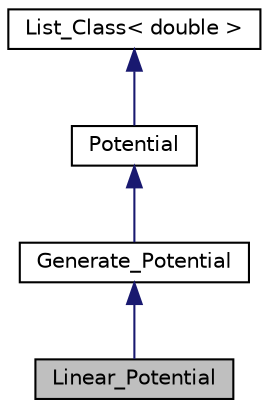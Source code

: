 digraph "Linear_Potential"
{
  edge [fontname="Helvetica",fontsize="10",labelfontname="Helvetica",labelfontsize="10"];
  node [fontname="Helvetica",fontsize="10",shape=record];
  Node1 [label="Linear_Potential",height=0.2,width=0.4,color="black", fillcolor="grey75", style="filled", fontcolor="black"];
  Node2 -> Node1 [dir="back",color="midnightblue",fontsize="10",style="solid",fontname="Helvetica"];
  Node2 [label="Generate_Potential",height=0.2,width=0.4,color="black", fillcolor="white", style="filled",URL="$classGenerate__Potential.html",tooltip="Potential generator: interface with \"generate(positionfile)\" function. "];
  Node3 -> Node2 [dir="back",color="midnightblue",fontsize="10",style="solid",fontname="Helvetica"];
  Node3 [label="Potential",height=0.2,width=0.4,color="black", fillcolor="white", style="filled",URL="$classPotential.html",tooltip="Structure to store values for the potational on each atom of a given structure. "];
  Node4 -> Node3 [dir="back",color="midnightblue",fontsize="10",style="solid",fontname="Helvetica"];
  Node4 [label="List_Class\< double \>",height=0.2,width=0.4,color="black", fillcolor="white", style="filled",URL="$classList__Class.html"];
}
